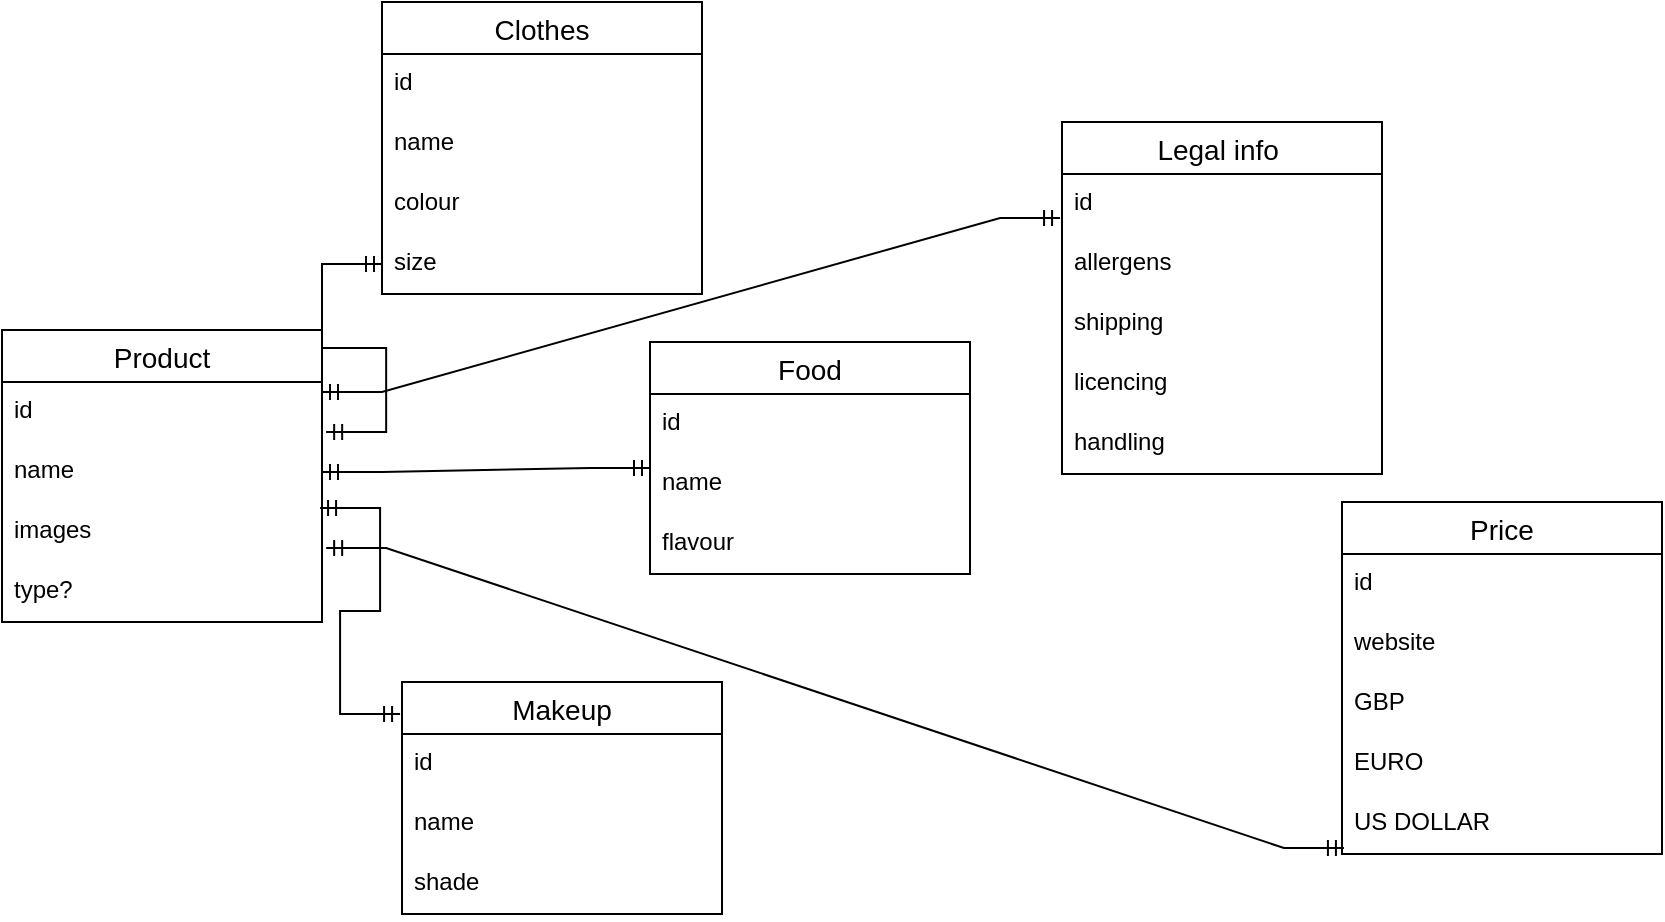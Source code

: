 <mxfile version="20.8.10" type="github">
  <diagram name="Page-1" id="jSY_ERvPJlqVnTWK-Ooc">
    <mxGraphModel dx="929" dy="607" grid="1" gridSize="10" guides="1" tooltips="1" connect="1" arrows="1" fold="1" page="1" pageScale="1" pageWidth="827" pageHeight="1169" math="0" shadow="0">
      <root>
        <mxCell id="0" />
        <mxCell id="1" parent="0" />
        <mxCell id="kKlnkuLNHQ0m9CUcrEgB-1" value="Product" style="swimlane;fontStyle=0;childLayout=stackLayout;horizontal=1;startSize=26;horizontalStack=0;resizeParent=1;resizeParentMax=0;resizeLast=0;collapsible=1;marginBottom=0;align=center;fontSize=14;" vertex="1" parent="1">
          <mxGeometry x="10" y="454" width="160" height="146" as="geometry" />
        </mxCell>
        <mxCell id="kKlnkuLNHQ0m9CUcrEgB-2" value="id" style="text;strokeColor=none;fillColor=none;spacingLeft=4;spacingRight=4;overflow=hidden;rotatable=0;points=[[0,0.5],[1,0.5]];portConstraint=eastwest;fontSize=12;" vertex="1" parent="kKlnkuLNHQ0m9CUcrEgB-1">
          <mxGeometry y="26" width="160" height="30" as="geometry" />
        </mxCell>
        <mxCell id="kKlnkuLNHQ0m9CUcrEgB-3" value="name" style="text;strokeColor=none;fillColor=none;spacingLeft=4;spacingRight=4;overflow=hidden;rotatable=0;points=[[0,0.5],[1,0.5]];portConstraint=eastwest;fontSize=12;" vertex="1" parent="kKlnkuLNHQ0m9CUcrEgB-1">
          <mxGeometry y="56" width="160" height="30" as="geometry" />
        </mxCell>
        <mxCell id="kKlnkuLNHQ0m9CUcrEgB-4" value="images" style="text;strokeColor=none;fillColor=none;spacingLeft=4;spacingRight=4;overflow=hidden;rotatable=0;points=[[0,0.5],[1,0.5]];portConstraint=eastwest;fontSize=12;" vertex="1" parent="kKlnkuLNHQ0m9CUcrEgB-1">
          <mxGeometry y="86" width="160" height="30" as="geometry" />
        </mxCell>
        <mxCell id="kKlnkuLNHQ0m9CUcrEgB-5" value="type?" style="text;strokeColor=none;fillColor=none;spacingLeft=4;spacingRight=4;overflow=hidden;rotatable=0;points=[[0,0.5],[1,0.5]];portConstraint=eastwest;fontSize=12;" vertex="1" parent="kKlnkuLNHQ0m9CUcrEgB-1">
          <mxGeometry y="116" width="160" height="30" as="geometry" />
        </mxCell>
        <mxCell id="kKlnkuLNHQ0m9CUcrEgB-6" value="Clothes" style="swimlane;fontStyle=0;childLayout=stackLayout;horizontal=1;startSize=26;horizontalStack=0;resizeParent=1;resizeParentMax=0;resizeLast=0;collapsible=1;marginBottom=0;align=center;fontSize=14;" vertex="1" parent="1">
          <mxGeometry x="200" y="290" width="160" height="146" as="geometry" />
        </mxCell>
        <mxCell id="kKlnkuLNHQ0m9CUcrEgB-7" value="id" style="text;strokeColor=none;fillColor=none;spacingLeft=4;spacingRight=4;overflow=hidden;rotatable=0;points=[[0,0.5],[1,0.5]];portConstraint=eastwest;fontSize=12;" vertex="1" parent="kKlnkuLNHQ0m9CUcrEgB-6">
          <mxGeometry y="26" width="160" height="30" as="geometry" />
        </mxCell>
        <mxCell id="kKlnkuLNHQ0m9CUcrEgB-8" value="name" style="text;strokeColor=none;fillColor=none;spacingLeft=4;spacingRight=4;overflow=hidden;rotatable=0;points=[[0,0.5],[1,0.5]];portConstraint=eastwest;fontSize=12;" vertex="1" parent="kKlnkuLNHQ0m9CUcrEgB-6">
          <mxGeometry y="56" width="160" height="30" as="geometry" />
        </mxCell>
        <mxCell id="kKlnkuLNHQ0m9CUcrEgB-26" value="colour" style="text;strokeColor=none;fillColor=none;spacingLeft=4;spacingRight=4;overflow=hidden;rotatable=0;points=[[0,0.5],[1,0.5]];portConstraint=eastwest;fontSize=12;" vertex="1" parent="kKlnkuLNHQ0m9CUcrEgB-6">
          <mxGeometry y="86" width="160" height="30" as="geometry" />
        </mxCell>
        <mxCell id="kKlnkuLNHQ0m9CUcrEgB-9" value="size" style="text;strokeColor=none;fillColor=none;spacingLeft=4;spacingRight=4;overflow=hidden;rotatable=0;points=[[0,0.5],[1,0.5]];portConstraint=eastwest;fontSize=12;" vertex="1" parent="kKlnkuLNHQ0m9CUcrEgB-6">
          <mxGeometry y="116" width="160" height="30" as="geometry" />
        </mxCell>
        <mxCell id="kKlnkuLNHQ0m9CUcrEgB-10" value="Food" style="swimlane;fontStyle=0;childLayout=stackLayout;horizontal=1;startSize=26;horizontalStack=0;resizeParent=1;resizeParentMax=0;resizeLast=0;collapsible=1;marginBottom=0;align=center;fontSize=14;" vertex="1" parent="1">
          <mxGeometry x="334" y="460" width="160" height="116" as="geometry" />
        </mxCell>
        <mxCell id="kKlnkuLNHQ0m9CUcrEgB-11" value="id" style="text;strokeColor=none;fillColor=none;spacingLeft=4;spacingRight=4;overflow=hidden;rotatable=0;points=[[0,0.5],[1,0.5]];portConstraint=eastwest;fontSize=12;" vertex="1" parent="kKlnkuLNHQ0m9CUcrEgB-10">
          <mxGeometry y="26" width="160" height="30" as="geometry" />
        </mxCell>
        <mxCell id="kKlnkuLNHQ0m9CUcrEgB-12" value="name" style="text;strokeColor=none;fillColor=none;spacingLeft=4;spacingRight=4;overflow=hidden;rotatable=0;points=[[0,0.5],[1,0.5]];portConstraint=eastwest;fontSize=12;" vertex="1" parent="kKlnkuLNHQ0m9CUcrEgB-10">
          <mxGeometry y="56" width="160" height="30" as="geometry" />
        </mxCell>
        <mxCell id="kKlnkuLNHQ0m9CUcrEgB-13" value="flavour" style="text;strokeColor=none;fillColor=none;spacingLeft=4;spacingRight=4;overflow=hidden;rotatable=0;points=[[0,0.5],[1,0.5]];portConstraint=eastwest;fontSize=12;" vertex="1" parent="kKlnkuLNHQ0m9CUcrEgB-10">
          <mxGeometry y="86" width="160" height="30" as="geometry" />
        </mxCell>
        <mxCell id="kKlnkuLNHQ0m9CUcrEgB-14" value="Makeup" style="swimlane;fontStyle=0;childLayout=stackLayout;horizontal=1;startSize=26;horizontalStack=0;resizeParent=1;resizeParentMax=0;resizeLast=0;collapsible=1;marginBottom=0;align=center;fontSize=14;" vertex="1" parent="1">
          <mxGeometry x="210" y="630" width="160" height="116" as="geometry" />
        </mxCell>
        <mxCell id="kKlnkuLNHQ0m9CUcrEgB-15" value="id" style="text;strokeColor=none;fillColor=none;spacingLeft=4;spacingRight=4;overflow=hidden;rotatable=0;points=[[0,0.5],[1,0.5]];portConstraint=eastwest;fontSize=12;" vertex="1" parent="kKlnkuLNHQ0m9CUcrEgB-14">
          <mxGeometry y="26" width="160" height="30" as="geometry" />
        </mxCell>
        <mxCell id="kKlnkuLNHQ0m9CUcrEgB-16" value="name" style="text;strokeColor=none;fillColor=none;spacingLeft=4;spacingRight=4;overflow=hidden;rotatable=0;points=[[0,0.5],[1,0.5]];portConstraint=eastwest;fontSize=12;" vertex="1" parent="kKlnkuLNHQ0m9CUcrEgB-14">
          <mxGeometry y="56" width="160" height="30" as="geometry" />
        </mxCell>
        <mxCell id="kKlnkuLNHQ0m9CUcrEgB-17" value="shade" style="text;strokeColor=none;fillColor=none;spacingLeft=4;spacingRight=4;overflow=hidden;rotatable=0;points=[[0,0.5],[1,0.5]];portConstraint=eastwest;fontSize=12;" vertex="1" parent="kKlnkuLNHQ0m9CUcrEgB-14">
          <mxGeometry y="86" width="160" height="30" as="geometry" />
        </mxCell>
        <mxCell id="kKlnkuLNHQ0m9CUcrEgB-18" value="Legal info " style="swimlane;fontStyle=0;childLayout=stackLayout;horizontal=1;startSize=26;horizontalStack=0;resizeParent=1;resizeParentMax=0;resizeLast=0;collapsible=1;marginBottom=0;align=center;fontSize=14;" vertex="1" parent="1">
          <mxGeometry x="540" y="350" width="160" height="176" as="geometry" />
        </mxCell>
        <mxCell id="kKlnkuLNHQ0m9CUcrEgB-19" value="id" style="text;strokeColor=none;fillColor=none;spacingLeft=4;spacingRight=4;overflow=hidden;rotatable=0;points=[[0,0.5],[1,0.5]];portConstraint=eastwest;fontSize=12;" vertex="1" parent="kKlnkuLNHQ0m9CUcrEgB-18">
          <mxGeometry y="26" width="160" height="30" as="geometry" />
        </mxCell>
        <mxCell id="kKlnkuLNHQ0m9CUcrEgB-20" value="allergens " style="text;strokeColor=none;fillColor=none;spacingLeft=4;spacingRight=4;overflow=hidden;rotatable=0;points=[[0,0.5],[1,0.5]];portConstraint=eastwest;fontSize=12;" vertex="1" parent="kKlnkuLNHQ0m9CUcrEgB-18">
          <mxGeometry y="56" width="160" height="30" as="geometry" />
        </mxCell>
        <mxCell id="kKlnkuLNHQ0m9CUcrEgB-35" value="shipping" style="text;strokeColor=none;fillColor=none;spacingLeft=4;spacingRight=4;overflow=hidden;rotatable=0;points=[[0,0.5],[1,0.5]];portConstraint=eastwest;fontSize=12;" vertex="1" parent="kKlnkuLNHQ0m9CUcrEgB-18">
          <mxGeometry y="86" width="160" height="30" as="geometry" />
        </mxCell>
        <mxCell id="kKlnkuLNHQ0m9CUcrEgB-36" value="licencing" style="text;strokeColor=none;fillColor=none;spacingLeft=4;spacingRight=4;overflow=hidden;rotatable=0;points=[[0,0.5],[1,0.5]];portConstraint=eastwest;fontSize=12;" vertex="1" parent="kKlnkuLNHQ0m9CUcrEgB-18">
          <mxGeometry y="116" width="160" height="30" as="geometry" />
        </mxCell>
        <mxCell id="kKlnkuLNHQ0m9CUcrEgB-21" value="handling " style="text;strokeColor=none;fillColor=none;spacingLeft=4;spacingRight=4;overflow=hidden;rotatable=0;points=[[0,0.5],[1,0.5]];portConstraint=eastwest;fontSize=12;" vertex="1" parent="kKlnkuLNHQ0m9CUcrEgB-18">
          <mxGeometry y="146" width="160" height="30" as="geometry" />
        </mxCell>
        <mxCell id="kKlnkuLNHQ0m9CUcrEgB-42" value="Price" style="swimlane;fontStyle=0;childLayout=stackLayout;horizontal=1;startSize=26;horizontalStack=0;resizeParent=1;resizeParentMax=0;resizeLast=0;collapsible=1;marginBottom=0;align=center;fontSize=14;" vertex="1" parent="1">
          <mxGeometry x="680" y="540" width="160" height="176" as="geometry" />
        </mxCell>
        <mxCell id="kKlnkuLNHQ0m9CUcrEgB-46" value="id" style="text;strokeColor=none;fillColor=none;spacingLeft=4;spacingRight=4;overflow=hidden;rotatable=0;points=[[0,0.5],[1,0.5]];portConstraint=eastwest;fontSize=12;" vertex="1" parent="kKlnkuLNHQ0m9CUcrEgB-42">
          <mxGeometry y="26" width="160" height="30" as="geometry" />
        </mxCell>
        <mxCell id="kKlnkuLNHQ0m9CUcrEgB-47" value="website" style="text;strokeColor=none;fillColor=none;spacingLeft=4;spacingRight=4;overflow=hidden;rotatable=0;points=[[0,0.5],[1,0.5]];portConstraint=eastwest;fontSize=12;" vertex="1" parent="kKlnkuLNHQ0m9CUcrEgB-42">
          <mxGeometry y="56" width="160" height="30" as="geometry" />
        </mxCell>
        <mxCell id="kKlnkuLNHQ0m9CUcrEgB-43" value="GBP" style="text;strokeColor=none;fillColor=none;spacingLeft=4;spacingRight=4;overflow=hidden;rotatable=0;points=[[0,0.5],[1,0.5]];portConstraint=eastwest;fontSize=12;" vertex="1" parent="kKlnkuLNHQ0m9CUcrEgB-42">
          <mxGeometry y="86" width="160" height="30" as="geometry" />
        </mxCell>
        <mxCell id="kKlnkuLNHQ0m9CUcrEgB-44" value="EURO" style="text;strokeColor=none;fillColor=none;spacingLeft=4;spacingRight=4;overflow=hidden;rotatable=0;points=[[0,0.5],[1,0.5]];portConstraint=eastwest;fontSize=12;" vertex="1" parent="kKlnkuLNHQ0m9CUcrEgB-42">
          <mxGeometry y="116" width="160" height="30" as="geometry" />
        </mxCell>
        <mxCell id="kKlnkuLNHQ0m9CUcrEgB-45" value="US DOLLAR" style="text;strokeColor=none;fillColor=none;spacingLeft=4;spacingRight=4;overflow=hidden;rotatable=0;points=[[0,0.5],[1,0.5]];portConstraint=eastwest;fontSize=12;" vertex="1" parent="kKlnkuLNHQ0m9CUcrEgB-42">
          <mxGeometry y="146" width="160" height="30" as="geometry" />
        </mxCell>
        <mxCell id="kKlnkuLNHQ0m9CUcrEgB-53" value="" style="edgeStyle=entityRelationEdgeStyle;fontSize=12;html=1;endArrow=ERmandOne;startArrow=ERmandOne;rounded=0;entryX=0;entryY=0.5;entryDx=0;entryDy=0;exitX=1.013;exitY=0.833;exitDx=0;exitDy=0;exitPerimeter=0;" edge="1" parent="1" source="kKlnkuLNHQ0m9CUcrEgB-2" target="kKlnkuLNHQ0m9CUcrEgB-9">
          <mxGeometry width="100" height="100" relative="1" as="geometry">
            <mxPoint x="160" y="562" as="sourcePoint" />
            <mxPoint x="260" y="462" as="targetPoint" />
          </mxGeometry>
        </mxCell>
        <mxCell id="kKlnkuLNHQ0m9CUcrEgB-54" value="" style="edgeStyle=entityRelationEdgeStyle;fontSize=12;html=1;endArrow=ERmandOne;startArrow=ERmandOne;rounded=0;entryX=0;entryY=0.233;entryDx=0;entryDy=0;entryPerimeter=0;exitX=1;exitY=0.5;exitDx=0;exitDy=0;" edge="1" parent="1" source="kKlnkuLNHQ0m9CUcrEgB-3" target="kKlnkuLNHQ0m9CUcrEgB-12">
          <mxGeometry width="100" height="100" relative="1" as="geometry">
            <mxPoint x="180.96" y="556.99" as="sourcePoint" />
            <mxPoint x="226" y="526" as="targetPoint" />
          </mxGeometry>
        </mxCell>
        <mxCell id="kKlnkuLNHQ0m9CUcrEgB-55" value="" style="edgeStyle=entityRelationEdgeStyle;fontSize=12;html=1;endArrow=ERmandOne;startArrow=ERmandOne;rounded=0;entryX=-0.006;entryY=0.138;entryDx=0;entryDy=0;exitX=0.994;exitY=0.1;exitDx=0;exitDy=0;exitPerimeter=0;entryPerimeter=0;" edge="1" parent="1" source="kKlnkuLNHQ0m9CUcrEgB-4" target="kKlnkuLNHQ0m9CUcrEgB-14">
          <mxGeometry width="100" height="100" relative="1" as="geometry">
            <mxPoint x="190.96" y="566.99" as="sourcePoint" />
            <mxPoint x="236" y="536" as="targetPoint" />
          </mxGeometry>
        </mxCell>
        <mxCell id="kKlnkuLNHQ0m9CUcrEgB-56" value="" style="edgeStyle=entityRelationEdgeStyle;fontSize=12;html=1;endArrow=ERmandOne;startArrow=ERmandOne;rounded=0;entryX=0.006;entryY=0.9;entryDx=0;entryDy=0;entryPerimeter=0;exitX=1.013;exitY=0.767;exitDx=0;exitDy=0;exitPerimeter=0;" edge="1" parent="1" source="kKlnkuLNHQ0m9CUcrEgB-4" target="kKlnkuLNHQ0m9CUcrEgB-45">
          <mxGeometry width="100" height="100" relative="1" as="geometry">
            <mxPoint x="200.96" y="576.99" as="sourcePoint" />
            <mxPoint x="246" y="546" as="targetPoint" />
          </mxGeometry>
        </mxCell>
        <mxCell id="kKlnkuLNHQ0m9CUcrEgB-58" value="" style="edgeStyle=entityRelationEdgeStyle;fontSize=12;html=1;endArrow=ERmandOne;startArrow=ERmandOne;rounded=0;entryX=-0.006;entryY=0.733;entryDx=0;entryDy=0;entryPerimeter=0;exitX=1.006;exitY=0.233;exitDx=0;exitDy=0;exitPerimeter=0;" edge="1" parent="1" target="kKlnkuLNHQ0m9CUcrEgB-19">
          <mxGeometry width="100" height="100" relative="1" as="geometry">
            <mxPoint x="170.0" y="484.99" as="sourcePoint" />
            <mxPoint x="215.04" y="454" as="targetPoint" />
          </mxGeometry>
        </mxCell>
      </root>
    </mxGraphModel>
  </diagram>
</mxfile>
